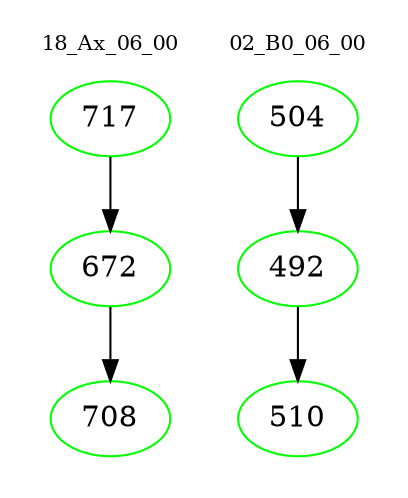 digraph{
subgraph cluster_0 {
color = white
label = "18_Ax_06_00";
fontsize=10;
T0_717 [label="717", color="green"]
T0_717 -> T0_672 [color="black"]
T0_672 [label="672", color="green"]
T0_672 -> T0_708 [color="black"]
T0_708 [label="708", color="green"]
}
subgraph cluster_1 {
color = white
label = "02_B0_06_00";
fontsize=10;
T1_504 [label="504", color="green"]
T1_504 -> T1_492 [color="black"]
T1_492 [label="492", color="green"]
T1_492 -> T1_510 [color="black"]
T1_510 [label="510", color="green"]
}
}

